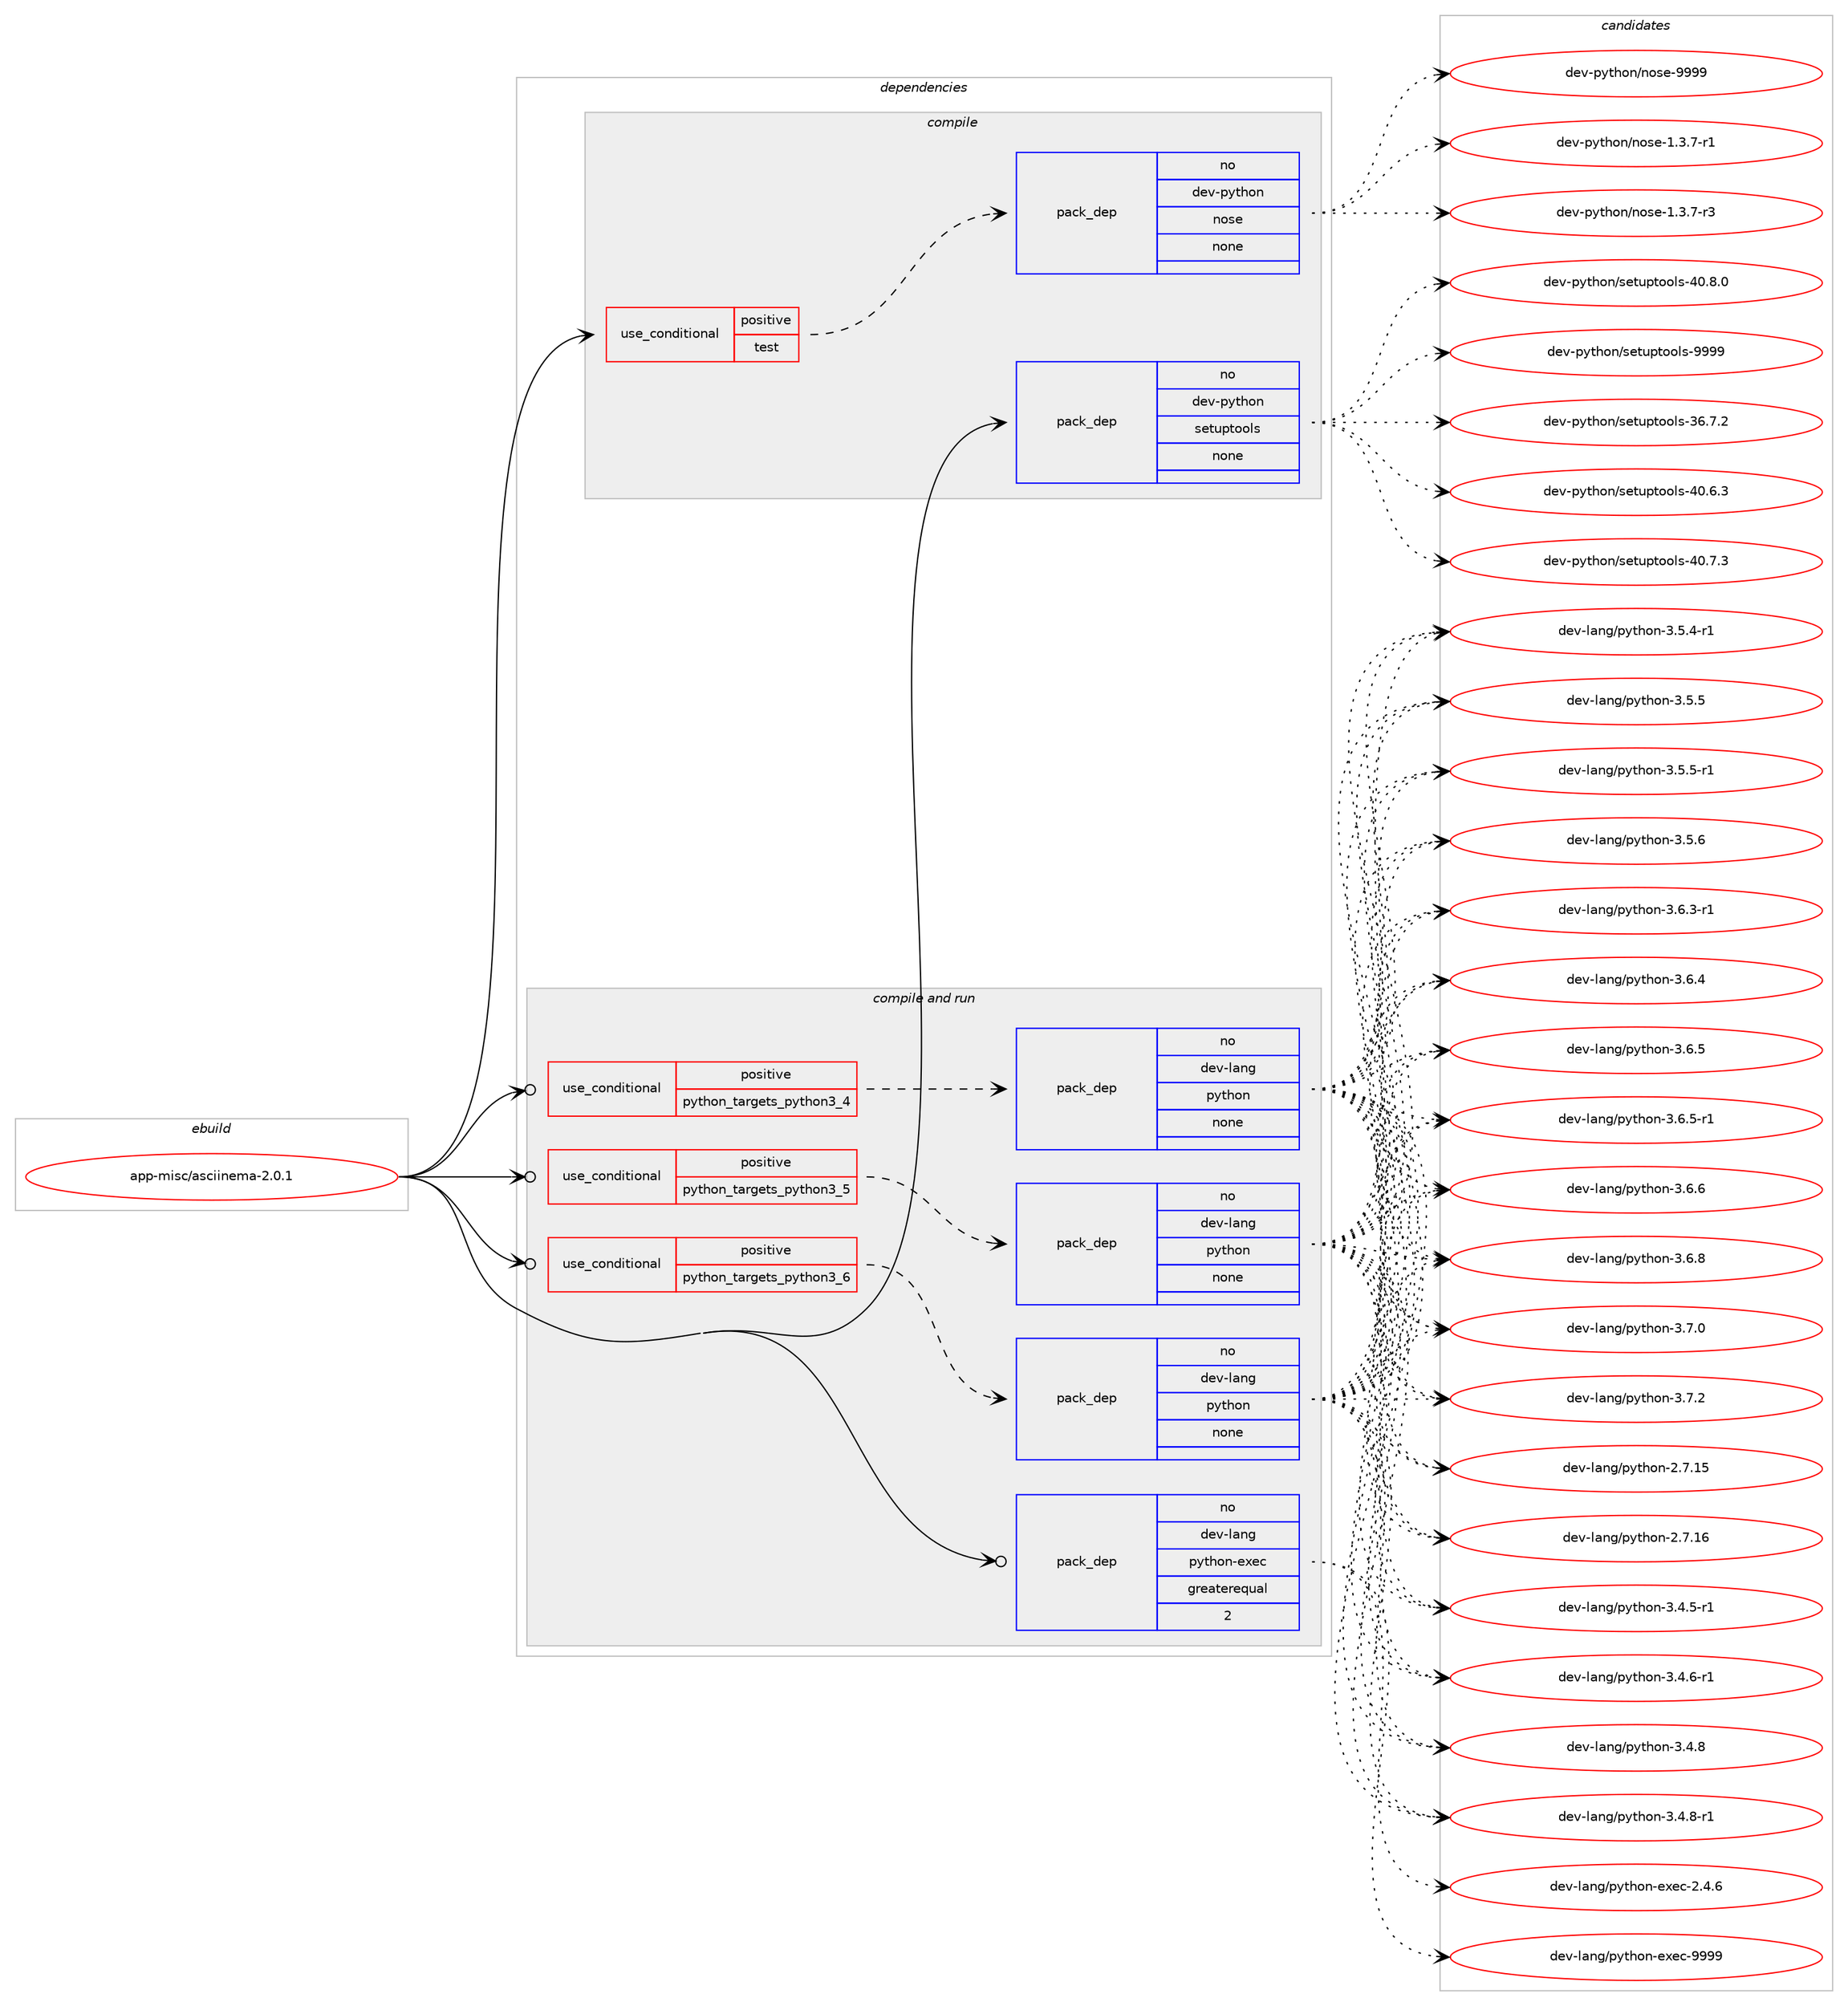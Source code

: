 digraph prolog {

# *************
# Graph options
# *************

newrank=true;
concentrate=true;
compound=true;
graph [rankdir=LR,fontname=Helvetica,fontsize=10,ranksep=1.5];#, ranksep=2.5, nodesep=0.2];
edge  [arrowhead=vee];
node  [fontname=Helvetica,fontsize=10];

# **********
# The ebuild
# **********

subgraph cluster_leftcol {
color=gray;
rank=same;
label=<<i>ebuild</i>>;
id [label="app-misc/asciinema-2.0.1", color=red, width=4, href="../app-misc/asciinema-2.0.1.svg"];
}

# ****************
# The dependencies
# ****************

subgraph cluster_midcol {
color=gray;
label=<<i>dependencies</i>>;
subgraph cluster_compile {
fillcolor="#eeeeee";
style=filled;
label=<<i>compile</i>>;
subgraph cond353108 {
dependency1297921 [label=<<TABLE BORDER="0" CELLBORDER="1" CELLSPACING="0" CELLPADDING="4"><TR><TD ROWSPAN="3" CELLPADDING="10">use_conditional</TD></TR><TR><TD>positive</TD></TR><TR><TD>test</TD></TR></TABLE>>, shape=none, color=red];
subgraph pack924626 {
dependency1297922 [label=<<TABLE BORDER="0" CELLBORDER="1" CELLSPACING="0" CELLPADDING="4" WIDTH="220"><TR><TD ROWSPAN="6" CELLPADDING="30">pack_dep</TD></TR><TR><TD WIDTH="110">no</TD></TR><TR><TD>dev-python</TD></TR><TR><TD>nose</TD></TR><TR><TD>none</TD></TR><TR><TD></TD></TR></TABLE>>, shape=none, color=blue];
}
dependency1297921:e -> dependency1297922:w [weight=20,style="dashed",arrowhead="vee"];
}
id:e -> dependency1297921:w [weight=20,style="solid",arrowhead="vee"];
subgraph pack924627 {
dependency1297923 [label=<<TABLE BORDER="0" CELLBORDER="1" CELLSPACING="0" CELLPADDING="4" WIDTH="220"><TR><TD ROWSPAN="6" CELLPADDING="30">pack_dep</TD></TR><TR><TD WIDTH="110">no</TD></TR><TR><TD>dev-python</TD></TR><TR><TD>setuptools</TD></TR><TR><TD>none</TD></TR><TR><TD></TD></TR></TABLE>>, shape=none, color=blue];
}
id:e -> dependency1297923:w [weight=20,style="solid",arrowhead="vee"];
}
subgraph cluster_compileandrun {
fillcolor="#eeeeee";
style=filled;
label=<<i>compile and run</i>>;
subgraph cond353109 {
dependency1297924 [label=<<TABLE BORDER="0" CELLBORDER="1" CELLSPACING="0" CELLPADDING="4"><TR><TD ROWSPAN="3" CELLPADDING="10">use_conditional</TD></TR><TR><TD>positive</TD></TR><TR><TD>python_targets_python3_4</TD></TR></TABLE>>, shape=none, color=red];
subgraph pack924628 {
dependency1297925 [label=<<TABLE BORDER="0" CELLBORDER="1" CELLSPACING="0" CELLPADDING="4" WIDTH="220"><TR><TD ROWSPAN="6" CELLPADDING="30">pack_dep</TD></TR><TR><TD WIDTH="110">no</TD></TR><TR><TD>dev-lang</TD></TR><TR><TD>python</TD></TR><TR><TD>none</TD></TR><TR><TD></TD></TR></TABLE>>, shape=none, color=blue];
}
dependency1297924:e -> dependency1297925:w [weight=20,style="dashed",arrowhead="vee"];
}
id:e -> dependency1297924:w [weight=20,style="solid",arrowhead="odotvee"];
subgraph cond353110 {
dependency1297926 [label=<<TABLE BORDER="0" CELLBORDER="1" CELLSPACING="0" CELLPADDING="4"><TR><TD ROWSPAN="3" CELLPADDING="10">use_conditional</TD></TR><TR><TD>positive</TD></TR><TR><TD>python_targets_python3_5</TD></TR></TABLE>>, shape=none, color=red];
subgraph pack924629 {
dependency1297927 [label=<<TABLE BORDER="0" CELLBORDER="1" CELLSPACING="0" CELLPADDING="4" WIDTH="220"><TR><TD ROWSPAN="6" CELLPADDING="30">pack_dep</TD></TR><TR><TD WIDTH="110">no</TD></TR><TR><TD>dev-lang</TD></TR><TR><TD>python</TD></TR><TR><TD>none</TD></TR><TR><TD></TD></TR></TABLE>>, shape=none, color=blue];
}
dependency1297926:e -> dependency1297927:w [weight=20,style="dashed",arrowhead="vee"];
}
id:e -> dependency1297926:w [weight=20,style="solid",arrowhead="odotvee"];
subgraph cond353111 {
dependency1297928 [label=<<TABLE BORDER="0" CELLBORDER="1" CELLSPACING="0" CELLPADDING="4"><TR><TD ROWSPAN="3" CELLPADDING="10">use_conditional</TD></TR><TR><TD>positive</TD></TR><TR><TD>python_targets_python3_6</TD></TR></TABLE>>, shape=none, color=red];
subgraph pack924630 {
dependency1297929 [label=<<TABLE BORDER="0" CELLBORDER="1" CELLSPACING="0" CELLPADDING="4" WIDTH="220"><TR><TD ROWSPAN="6" CELLPADDING="30">pack_dep</TD></TR><TR><TD WIDTH="110">no</TD></TR><TR><TD>dev-lang</TD></TR><TR><TD>python</TD></TR><TR><TD>none</TD></TR><TR><TD></TD></TR></TABLE>>, shape=none, color=blue];
}
dependency1297928:e -> dependency1297929:w [weight=20,style="dashed",arrowhead="vee"];
}
id:e -> dependency1297928:w [weight=20,style="solid",arrowhead="odotvee"];
subgraph pack924631 {
dependency1297930 [label=<<TABLE BORDER="0" CELLBORDER="1" CELLSPACING="0" CELLPADDING="4" WIDTH="220"><TR><TD ROWSPAN="6" CELLPADDING="30">pack_dep</TD></TR><TR><TD WIDTH="110">no</TD></TR><TR><TD>dev-lang</TD></TR><TR><TD>python-exec</TD></TR><TR><TD>greaterequal</TD></TR><TR><TD>2</TD></TR></TABLE>>, shape=none, color=blue];
}
id:e -> dependency1297930:w [weight=20,style="solid",arrowhead="odotvee"];
}
subgraph cluster_run {
fillcolor="#eeeeee";
style=filled;
label=<<i>run</i>>;
}
}

# **************
# The candidates
# **************

subgraph cluster_choices {
rank=same;
color=gray;
label=<<i>candidates</i>>;

subgraph choice924626 {
color=black;
nodesep=1;
choice10010111845112121116104111110471101111151014549465146554511449 [label="dev-python/nose-1.3.7-r1", color=red, width=4,href="../dev-python/nose-1.3.7-r1.svg"];
choice10010111845112121116104111110471101111151014549465146554511451 [label="dev-python/nose-1.3.7-r3", color=red, width=4,href="../dev-python/nose-1.3.7-r3.svg"];
choice10010111845112121116104111110471101111151014557575757 [label="dev-python/nose-9999", color=red, width=4,href="../dev-python/nose-9999.svg"];
dependency1297922:e -> choice10010111845112121116104111110471101111151014549465146554511449:w [style=dotted,weight="100"];
dependency1297922:e -> choice10010111845112121116104111110471101111151014549465146554511451:w [style=dotted,weight="100"];
dependency1297922:e -> choice10010111845112121116104111110471101111151014557575757:w [style=dotted,weight="100"];
}
subgraph choice924627 {
color=black;
nodesep=1;
choice100101118451121211161041111104711510111611711211611111110811545515446554650 [label="dev-python/setuptools-36.7.2", color=red, width=4,href="../dev-python/setuptools-36.7.2.svg"];
choice100101118451121211161041111104711510111611711211611111110811545524846544651 [label="dev-python/setuptools-40.6.3", color=red, width=4,href="../dev-python/setuptools-40.6.3.svg"];
choice100101118451121211161041111104711510111611711211611111110811545524846554651 [label="dev-python/setuptools-40.7.3", color=red, width=4,href="../dev-python/setuptools-40.7.3.svg"];
choice100101118451121211161041111104711510111611711211611111110811545524846564648 [label="dev-python/setuptools-40.8.0", color=red, width=4,href="../dev-python/setuptools-40.8.0.svg"];
choice10010111845112121116104111110471151011161171121161111111081154557575757 [label="dev-python/setuptools-9999", color=red, width=4,href="../dev-python/setuptools-9999.svg"];
dependency1297923:e -> choice100101118451121211161041111104711510111611711211611111110811545515446554650:w [style=dotted,weight="100"];
dependency1297923:e -> choice100101118451121211161041111104711510111611711211611111110811545524846544651:w [style=dotted,weight="100"];
dependency1297923:e -> choice100101118451121211161041111104711510111611711211611111110811545524846554651:w [style=dotted,weight="100"];
dependency1297923:e -> choice100101118451121211161041111104711510111611711211611111110811545524846564648:w [style=dotted,weight="100"];
dependency1297923:e -> choice10010111845112121116104111110471151011161171121161111111081154557575757:w [style=dotted,weight="100"];
}
subgraph choice924628 {
color=black;
nodesep=1;
choice10010111845108971101034711212111610411111045504655464953 [label="dev-lang/python-2.7.15", color=red, width=4,href="../dev-lang/python-2.7.15.svg"];
choice10010111845108971101034711212111610411111045504655464954 [label="dev-lang/python-2.7.16", color=red, width=4,href="../dev-lang/python-2.7.16.svg"];
choice1001011184510897110103471121211161041111104551465246534511449 [label="dev-lang/python-3.4.5-r1", color=red, width=4,href="../dev-lang/python-3.4.5-r1.svg"];
choice1001011184510897110103471121211161041111104551465246544511449 [label="dev-lang/python-3.4.6-r1", color=red, width=4,href="../dev-lang/python-3.4.6-r1.svg"];
choice100101118451089711010347112121116104111110455146524656 [label="dev-lang/python-3.4.8", color=red, width=4,href="../dev-lang/python-3.4.8.svg"];
choice1001011184510897110103471121211161041111104551465246564511449 [label="dev-lang/python-3.4.8-r1", color=red, width=4,href="../dev-lang/python-3.4.8-r1.svg"];
choice1001011184510897110103471121211161041111104551465346524511449 [label="dev-lang/python-3.5.4-r1", color=red, width=4,href="../dev-lang/python-3.5.4-r1.svg"];
choice100101118451089711010347112121116104111110455146534653 [label="dev-lang/python-3.5.5", color=red, width=4,href="../dev-lang/python-3.5.5.svg"];
choice1001011184510897110103471121211161041111104551465346534511449 [label="dev-lang/python-3.5.5-r1", color=red, width=4,href="../dev-lang/python-3.5.5-r1.svg"];
choice100101118451089711010347112121116104111110455146534654 [label="dev-lang/python-3.5.6", color=red, width=4,href="../dev-lang/python-3.5.6.svg"];
choice1001011184510897110103471121211161041111104551465446514511449 [label="dev-lang/python-3.6.3-r1", color=red, width=4,href="../dev-lang/python-3.6.3-r1.svg"];
choice100101118451089711010347112121116104111110455146544652 [label="dev-lang/python-3.6.4", color=red, width=4,href="../dev-lang/python-3.6.4.svg"];
choice100101118451089711010347112121116104111110455146544653 [label="dev-lang/python-3.6.5", color=red, width=4,href="../dev-lang/python-3.6.5.svg"];
choice1001011184510897110103471121211161041111104551465446534511449 [label="dev-lang/python-3.6.5-r1", color=red, width=4,href="../dev-lang/python-3.6.5-r1.svg"];
choice100101118451089711010347112121116104111110455146544654 [label="dev-lang/python-3.6.6", color=red, width=4,href="../dev-lang/python-3.6.6.svg"];
choice100101118451089711010347112121116104111110455146544656 [label="dev-lang/python-3.6.8", color=red, width=4,href="../dev-lang/python-3.6.8.svg"];
choice100101118451089711010347112121116104111110455146554648 [label="dev-lang/python-3.7.0", color=red, width=4,href="../dev-lang/python-3.7.0.svg"];
choice100101118451089711010347112121116104111110455146554650 [label="dev-lang/python-3.7.2", color=red, width=4,href="../dev-lang/python-3.7.2.svg"];
dependency1297925:e -> choice10010111845108971101034711212111610411111045504655464953:w [style=dotted,weight="100"];
dependency1297925:e -> choice10010111845108971101034711212111610411111045504655464954:w [style=dotted,weight="100"];
dependency1297925:e -> choice1001011184510897110103471121211161041111104551465246534511449:w [style=dotted,weight="100"];
dependency1297925:e -> choice1001011184510897110103471121211161041111104551465246544511449:w [style=dotted,weight="100"];
dependency1297925:e -> choice100101118451089711010347112121116104111110455146524656:w [style=dotted,weight="100"];
dependency1297925:e -> choice1001011184510897110103471121211161041111104551465246564511449:w [style=dotted,weight="100"];
dependency1297925:e -> choice1001011184510897110103471121211161041111104551465346524511449:w [style=dotted,weight="100"];
dependency1297925:e -> choice100101118451089711010347112121116104111110455146534653:w [style=dotted,weight="100"];
dependency1297925:e -> choice1001011184510897110103471121211161041111104551465346534511449:w [style=dotted,weight="100"];
dependency1297925:e -> choice100101118451089711010347112121116104111110455146534654:w [style=dotted,weight="100"];
dependency1297925:e -> choice1001011184510897110103471121211161041111104551465446514511449:w [style=dotted,weight="100"];
dependency1297925:e -> choice100101118451089711010347112121116104111110455146544652:w [style=dotted,weight="100"];
dependency1297925:e -> choice100101118451089711010347112121116104111110455146544653:w [style=dotted,weight="100"];
dependency1297925:e -> choice1001011184510897110103471121211161041111104551465446534511449:w [style=dotted,weight="100"];
dependency1297925:e -> choice100101118451089711010347112121116104111110455146544654:w [style=dotted,weight="100"];
dependency1297925:e -> choice100101118451089711010347112121116104111110455146544656:w [style=dotted,weight="100"];
dependency1297925:e -> choice100101118451089711010347112121116104111110455146554648:w [style=dotted,weight="100"];
dependency1297925:e -> choice100101118451089711010347112121116104111110455146554650:w [style=dotted,weight="100"];
}
subgraph choice924629 {
color=black;
nodesep=1;
choice10010111845108971101034711212111610411111045504655464953 [label="dev-lang/python-2.7.15", color=red, width=4,href="../dev-lang/python-2.7.15.svg"];
choice10010111845108971101034711212111610411111045504655464954 [label="dev-lang/python-2.7.16", color=red, width=4,href="../dev-lang/python-2.7.16.svg"];
choice1001011184510897110103471121211161041111104551465246534511449 [label="dev-lang/python-3.4.5-r1", color=red, width=4,href="../dev-lang/python-3.4.5-r1.svg"];
choice1001011184510897110103471121211161041111104551465246544511449 [label="dev-lang/python-3.4.6-r1", color=red, width=4,href="../dev-lang/python-3.4.6-r1.svg"];
choice100101118451089711010347112121116104111110455146524656 [label="dev-lang/python-3.4.8", color=red, width=4,href="../dev-lang/python-3.4.8.svg"];
choice1001011184510897110103471121211161041111104551465246564511449 [label="dev-lang/python-3.4.8-r1", color=red, width=4,href="../dev-lang/python-3.4.8-r1.svg"];
choice1001011184510897110103471121211161041111104551465346524511449 [label="dev-lang/python-3.5.4-r1", color=red, width=4,href="../dev-lang/python-3.5.4-r1.svg"];
choice100101118451089711010347112121116104111110455146534653 [label="dev-lang/python-3.5.5", color=red, width=4,href="../dev-lang/python-3.5.5.svg"];
choice1001011184510897110103471121211161041111104551465346534511449 [label="dev-lang/python-3.5.5-r1", color=red, width=4,href="../dev-lang/python-3.5.5-r1.svg"];
choice100101118451089711010347112121116104111110455146534654 [label="dev-lang/python-3.5.6", color=red, width=4,href="../dev-lang/python-3.5.6.svg"];
choice1001011184510897110103471121211161041111104551465446514511449 [label="dev-lang/python-3.6.3-r1", color=red, width=4,href="../dev-lang/python-3.6.3-r1.svg"];
choice100101118451089711010347112121116104111110455146544652 [label="dev-lang/python-3.6.4", color=red, width=4,href="../dev-lang/python-3.6.4.svg"];
choice100101118451089711010347112121116104111110455146544653 [label="dev-lang/python-3.6.5", color=red, width=4,href="../dev-lang/python-3.6.5.svg"];
choice1001011184510897110103471121211161041111104551465446534511449 [label="dev-lang/python-3.6.5-r1", color=red, width=4,href="../dev-lang/python-3.6.5-r1.svg"];
choice100101118451089711010347112121116104111110455146544654 [label="dev-lang/python-3.6.6", color=red, width=4,href="../dev-lang/python-3.6.6.svg"];
choice100101118451089711010347112121116104111110455146544656 [label="dev-lang/python-3.6.8", color=red, width=4,href="../dev-lang/python-3.6.8.svg"];
choice100101118451089711010347112121116104111110455146554648 [label="dev-lang/python-3.7.0", color=red, width=4,href="../dev-lang/python-3.7.0.svg"];
choice100101118451089711010347112121116104111110455146554650 [label="dev-lang/python-3.7.2", color=red, width=4,href="../dev-lang/python-3.7.2.svg"];
dependency1297927:e -> choice10010111845108971101034711212111610411111045504655464953:w [style=dotted,weight="100"];
dependency1297927:e -> choice10010111845108971101034711212111610411111045504655464954:w [style=dotted,weight="100"];
dependency1297927:e -> choice1001011184510897110103471121211161041111104551465246534511449:w [style=dotted,weight="100"];
dependency1297927:e -> choice1001011184510897110103471121211161041111104551465246544511449:w [style=dotted,weight="100"];
dependency1297927:e -> choice100101118451089711010347112121116104111110455146524656:w [style=dotted,weight="100"];
dependency1297927:e -> choice1001011184510897110103471121211161041111104551465246564511449:w [style=dotted,weight="100"];
dependency1297927:e -> choice1001011184510897110103471121211161041111104551465346524511449:w [style=dotted,weight="100"];
dependency1297927:e -> choice100101118451089711010347112121116104111110455146534653:w [style=dotted,weight="100"];
dependency1297927:e -> choice1001011184510897110103471121211161041111104551465346534511449:w [style=dotted,weight="100"];
dependency1297927:e -> choice100101118451089711010347112121116104111110455146534654:w [style=dotted,weight="100"];
dependency1297927:e -> choice1001011184510897110103471121211161041111104551465446514511449:w [style=dotted,weight="100"];
dependency1297927:e -> choice100101118451089711010347112121116104111110455146544652:w [style=dotted,weight="100"];
dependency1297927:e -> choice100101118451089711010347112121116104111110455146544653:w [style=dotted,weight="100"];
dependency1297927:e -> choice1001011184510897110103471121211161041111104551465446534511449:w [style=dotted,weight="100"];
dependency1297927:e -> choice100101118451089711010347112121116104111110455146544654:w [style=dotted,weight="100"];
dependency1297927:e -> choice100101118451089711010347112121116104111110455146544656:w [style=dotted,weight="100"];
dependency1297927:e -> choice100101118451089711010347112121116104111110455146554648:w [style=dotted,weight="100"];
dependency1297927:e -> choice100101118451089711010347112121116104111110455146554650:w [style=dotted,weight="100"];
}
subgraph choice924630 {
color=black;
nodesep=1;
choice10010111845108971101034711212111610411111045504655464953 [label="dev-lang/python-2.7.15", color=red, width=4,href="../dev-lang/python-2.7.15.svg"];
choice10010111845108971101034711212111610411111045504655464954 [label="dev-lang/python-2.7.16", color=red, width=4,href="../dev-lang/python-2.7.16.svg"];
choice1001011184510897110103471121211161041111104551465246534511449 [label="dev-lang/python-3.4.5-r1", color=red, width=4,href="../dev-lang/python-3.4.5-r1.svg"];
choice1001011184510897110103471121211161041111104551465246544511449 [label="dev-lang/python-3.4.6-r1", color=red, width=4,href="../dev-lang/python-3.4.6-r1.svg"];
choice100101118451089711010347112121116104111110455146524656 [label="dev-lang/python-3.4.8", color=red, width=4,href="../dev-lang/python-3.4.8.svg"];
choice1001011184510897110103471121211161041111104551465246564511449 [label="dev-lang/python-3.4.8-r1", color=red, width=4,href="../dev-lang/python-3.4.8-r1.svg"];
choice1001011184510897110103471121211161041111104551465346524511449 [label="dev-lang/python-3.5.4-r1", color=red, width=4,href="../dev-lang/python-3.5.4-r1.svg"];
choice100101118451089711010347112121116104111110455146534653 [label="dev-lang/python-3.5.5", color=red, width=4,href="../dev-lang/python-3.5.5.svg"];
choice1001011184510897110103471121211161041111104551465346534511449 [label="dev-lang/python-3.5.5-r1", color=red, width=4,href="../dev-lang/python-3.5.5-r1.svg"];
choice100101118451089711010347112121116104111110455146534654 [label="dev-lang/python-3.5.6", color=red, width=4,href="../dev-lang/python-3.5.6.svg"];
choice1001011184510897110103471121211161041111104551465446514511449 [label="dev-lang/python-3.6.3-r1", color=red, width=4,href="../dev-lang/python-3.6.3-r1.svg"];
choice100101118451089711010347112121116104111110455146544652 [label="dev-lang/python-3.6.4", color=red, width=4,href="../dev-lang/python-3.6.4.svg"];
choice100101118451089711010347112121116104111110455146544653 [label="dev-lang/python-3.6.5", color=red, width=4,href="../dev-lang/python-3.6.5.svg"];
choice1001011184510897110103471121211161041111104551465446534511449 [label="dev-lang/python-3.6.5-r1", color=red, width=4,href="../dev-lang/python-3.6.5-r1.svg"];
choice100101118451089711010347112121116104111110455146544654 [label="dev-lang/python-3.6.6", color=red, width=4,href="../dev-lang/python-3.6.6.svg"];
choice100101118451089711010347112121116104111110455146544656 [label="dev-lang/python-3.6.8", color=red, width=4,href="../dev-lang/python-3.6.8.svg"];
choice100101118451089711010347112121116104111110455146554648 [label="dev-lang/python-3.7.0", color=red, width=4,href="../dev-lang/python-3.7.0.svg"];
choice100101118451089711010347112121116104111110455146554650 [label="dev-lang/python-3.7.2", color=red, width=4,href="../dev-lang/python-3.7.2.svg"];
dependency1297929:e -> choice10010111845108971101034711212111610411111045504655464953:w [style=dotted,weight="100"];
dependency1297929:e -> choice10010111845108971101034711212111610411111045504655464954:w [style=dotted,weight="100"];
dependency1297929:e -> choice1001011184510897110103471121211161041111104551465246534511449:w [style=dotted,weight="100"];
dependency1297929:e -> choice1001011184510897110103471121211161041111104551465246544511449:w [style=dotted,weight="100"];
dependency1297929:e -> choice100101118451089711010347112121116104111110455146524656:w [style=dotted,weight="100"];
dependency1297929:e -> choice1001011184510897110103471121211161041111104551465246564511449:w [style=dotted,weight="100"];
dependency1297929:e -> choice1001011184510897110103471121211161041111104551465346524511449:w [style=dotted,weight="100"];
dependency1297929:e -> choice100101118451089711010347112121116104111110455146534653:w [style=dotted,weight="100"];
dependency1297929:e -> choice1001011184510897110103471121211161041111104551465346534511449:w [style=dotted,weight="100"];
dependency1297929:e -> choice100101118451089711010347112121116104111110455146534654:w [style=dotted,weight="100"];
dependency1297929:e -> choice1001011184510897110103471121211161041111104551465446514511449:w [style=dotted,weight="100"];
dependency1297929:e -> choice100101118451089711010347112121116104111110455146544652:w [style=dotted,weight="100"];
dependency1297929:e -> choice100101118451089711010347112121116104111110455146544653:w [style=dotted,weight="100"];
dependency1297929:e -> choice1001011184510897110103471121211161041111104551465446534511449:w [style=dotted,weight="100"];
dependency1297929:e -> choice100101118451089711010347112121116104111110455146544654:w [style=dotted,weight="100"];
dependency1297929:e -> choice100101118451089711010347112121116104111110455146544656:w [style=dotted,weight="100"];
dependency1297929:e -> choice100101118451089711010347112121116104111110455146554648:w [style=dotted,weight="100"];
dependency1297929:e -> choice100101118451089711010347112121116104111110455146554650:w [style=dotted,weight="100"];
}
subgraph choice924631 {
color=black;
nodesep=1;
choice1001011184510897110103471121211161041111104510112010199455046524654 [label="dev-lang/python-exec-2.4.6", color=red, width=4,href="../dev-lang/python-exec-2.4.6.svg"];
choice10010111845108971101034711212111610411111045101120101994557575757 [label="dev-lang/python-exec-9999", color=red, width=4,href="../dev-lang/python-exec-9999.svg"];
dependency1297930:e -> choice1001011184510897110103471121211161041111104510112010199455046524654:w [style=dotted,weight="100"];
dependency1297930:e -> choice10010111845108971101034711212111610411111045101120101994557575757:w [style=dotted,weight="100"];
}
}

}
